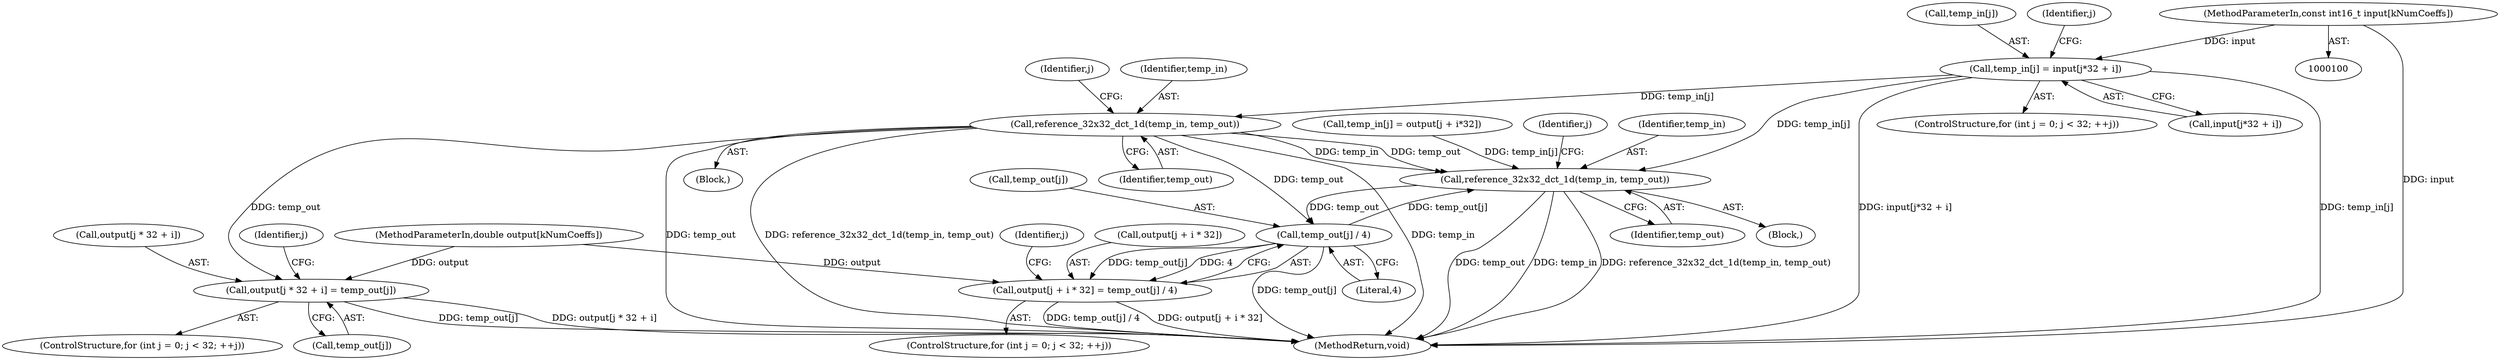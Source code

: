 digraph "0_Android_5a9753fca56f0eeb9f61e342b2fccffc364f9426_58@array" {
"1000101" [label="(MethodParameterIn,const int16_t input[kNumCoeffs])"];
"1000127" [label="(Call,temp_in[j] = input[j*32 + i])"];
"1000138" [label="(Call,reference_32x32_dct_1d(temp_in, temp_out))"];
"1000151" [label="(Call,output[j * 32 + i] = temp_out[j])"];
"1000196" [label="(Call,reference_32x32_dct_1d(temp_in, temp_out))"];
"1000217" [label="(Call,temp_out[j] / 4)"];
"1000209" [label="(Call,output[j + i * 32] = temp_out[j] / 4)"];
"1000117" [label="(ControlStructure,for (int j = 0; j < 32; ++j))"];
"1000138" [label="(Call,reference_32x32_dct_1d(temp_in, temp_out))"];
"1000102" [label="(MethodParameterIn,double output[kNumCoeffs])"];
"1000101" [label="(MethodParameterIn,const int16_t input[kNumCoeffs])"];
"1000199" [label="(ControlStructure,for (int j = 0; j < 32; ++j))"];
"1000151" [label="(Call,output[j * 32 + i] = temp_out[j])"];
"1000221" [label="(Literal,4)"];
"1000114" [label="(Block,)"];
"1000197" [label="(Identifier,temp_in)"];
"1000144" [label="(Identifier,j)"];
"1000196" [label="(Call,reference_32x32_dct_1d(temp_in, temp_out))"];
"1000127" [label="(Call,temp_in[j] = input[j*32 + i])"];
"1000141" [label="(ControlStructure,for (int j = 0; j < 32; ++j))"];
"1000208" [label="(Identifier,j)"];
"1000131" [label="(Call,input[j*32 + i])"];
"1000152" [label="(Call,output[j * 32 + i])"];
"1000150" [label="(Identifier,j)"];
"1000159" [label="(Call,temp_out[j])"];
"1000128" [label="(Call,temp_in[j])"];
"1000222" [label="(MethodReturn,void)"];
"1000172" [label="(Block,)"];
"1000217" [label="(Call,temp_out[j] / 4)"];
"1000198" [label="(Identifier,temp_out)"];
"1000210" [label="(Call,output[j + i * 32])"];
"1000218" [label="(Call,temp_out[j])"];
"1000185" [label="(Call,temp_in[j] = output[j + i*32])"];
"1000209" [label="(Call,output[j + i * 32] = temp_out[j] / 4)"];
"1000139" [label="(Identifier,temp_in)"];
"1000202" [label="(Identifier,j)"];
"1000126" [label="(Identifier,j)"];
"1000140" [label="(Identifier,temp_out)"];
"1000101" -> "1000100"  [label="AST: "];
"1000101" -> "1000222"  [label="DDG: input"];
"1000101" -> "1000127"  [label="DDG: input"];
"1000127" -> "1000117"  [label="AST: "];
"1000127" -> "1000131"  [label="CFG: "];
"1000128" -> "1000127"  [label="AST: "];
"1000131" -> "1000127"  [label="AST: "];
"1000126" -> "1000127"  [label="CFG: "];
"1000127" -> "1000222"  [label="DDG: temp_in[j]"];
"1000127" -> "1000222"  [label="DDG: input[j*32 + i]"];
"1000127" -> "1000138"  [label="DDG: temp_in[j]"];
"1000127" -> "1000196"  [label="DDG: temp_in[j]"];
"1000138" -> "1000114"  [label="AST: "];
"1000138" -> "1000140"  [label="CFG: "];
"1000139" -> "1000138"  [label="AST: "];
"1000140" -> "1000138"  [label="AST: "];
"1000144" -> "1000138"  [label="CFG: "];
"1000138" -> "1000222"  [label="DDG: temp_in"];
"1000138" -> "1000222"  [label="DDG: temp_out"];
"1000138" -> "1000222"  [label="DDG: reference_32x32_dct_1d(temp_in, temp_out)"];
"1000138" -> "1000151"  [label="DDG: temp_out"];
"1000138" -> "1000196"  [label="DDG: temp_in"];
"1000138" -> "1000196"  [label="DDG: temp_out"];
"1000138" -> "1000217"  [label="DDG: temp_out"];
"1000151" -> "1000141"  [label="AST: "];
"1000151" -> "1000159"  [label="CFG: "];
"1000152" -> "1000151"  [label="AST: "];
"1000159" -> "1000151"  [label="AST: "];
"1000150" -> "1000151"  [label="CFG: "];
"1000151" -> "1000222"  [label="DDG: temp_out[j]"];
"1000151" -> "1000222"  [label="DDG: output[j * 32 + i]"];
"1000102" -> "1000151"  [label="DDG: output"];
"1000196" -> "1000172"  [label="AST: "];
"1000196" -> "1000198"  [label="CFG: "];
"1000197" -> "1000196"  [label="AST: "];
"1000198" -> "1000196"  [label="AST: "];
"1000202" -> "1000196"  [label="CFG: "];
"1000196" -> "1000222"  [label="DDG: temp_in"];
"1000196" -> "1000222"  [label="DDG: reference_32x32_dct_1d(temp_in, temp_out)"];
"1000196" -> "1000222"  [label="DDG: temp_out"];
"1000185" -> "1000196"  [label="DDG: temp_in[j]"];
"1000217" -> "1000196"  [label="DDG: temp_out[j]"];
"1000196" -> "1000217"  [label="DDG: temp_out"];
"1000217" -> "1000209"  [label="AST: "];
"1000217" -> "1000221"  [label="CFG: "];
"1000218" -> "1000217"  [label="AST: "];
"1000221" -> "1000217"  [label="AST: "];
"1000209" -> "1000217"  [label="CFG: "];
"1000217" -> "1000222"  [label="DDG: temp_out[j]"];
"1000217" -> "1000209"  [label="DDG: temp_out[j]"];
"1000217" -> "1000209"  [label="DDG: 4"];
"1000209" -> "1000199"  [label="AST: "];
"1000210" -> "1000209"  [label="AST: "];
"1000208" -> "1000209"  [label="CFG: "];
"1000209" -> "1000222"  [label="DDG: output[j + i * 32]"];
"1000209" -> "1000222"  [label="DDG: temp_out[j] / 4"];
"1000102" -> "1000209"  [label="DDG: output"];
}
